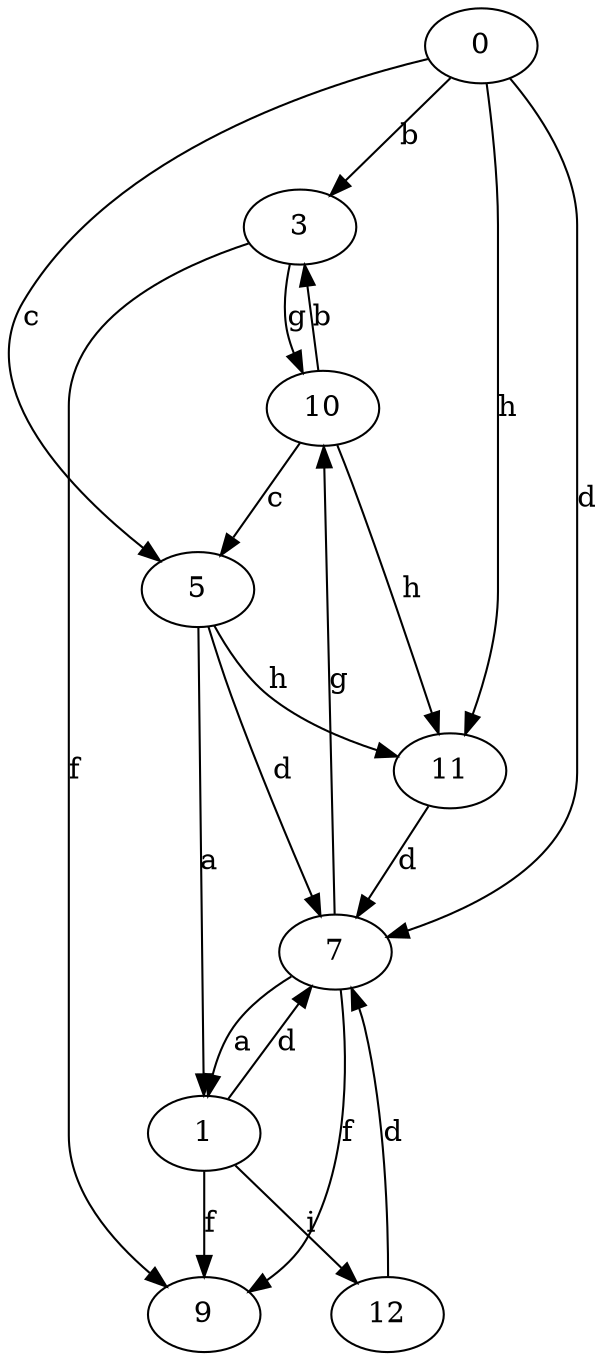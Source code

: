 strict digraph  {
0;
1;
3;
5;
7;
9;
10;
11;
12;
0 -> 3  [label=b];
0 -> 5  [label=c];
0 -> 7  [label=d];
0 -> 11  [label=h];
1 -> 7  [label=d];
1 -> 9  [label=f];
1 -> 12  [label=i];
3 -> 9  [label=f];
3 -> 10  [label=g];
5 -> 1  [label=a];
5 -> 7  [label=d];
5 -> 11  [label=h];
7 -> 1  [label=a];
7 -> 9  [label=f];
7 -> 10  [label=g];
10 -> 3  [label=b];
10 -> 5  [label=c];
10 -> 11  [label=h];
11 -> 7  [label=d];
12 -> 7  [label=d];
}
